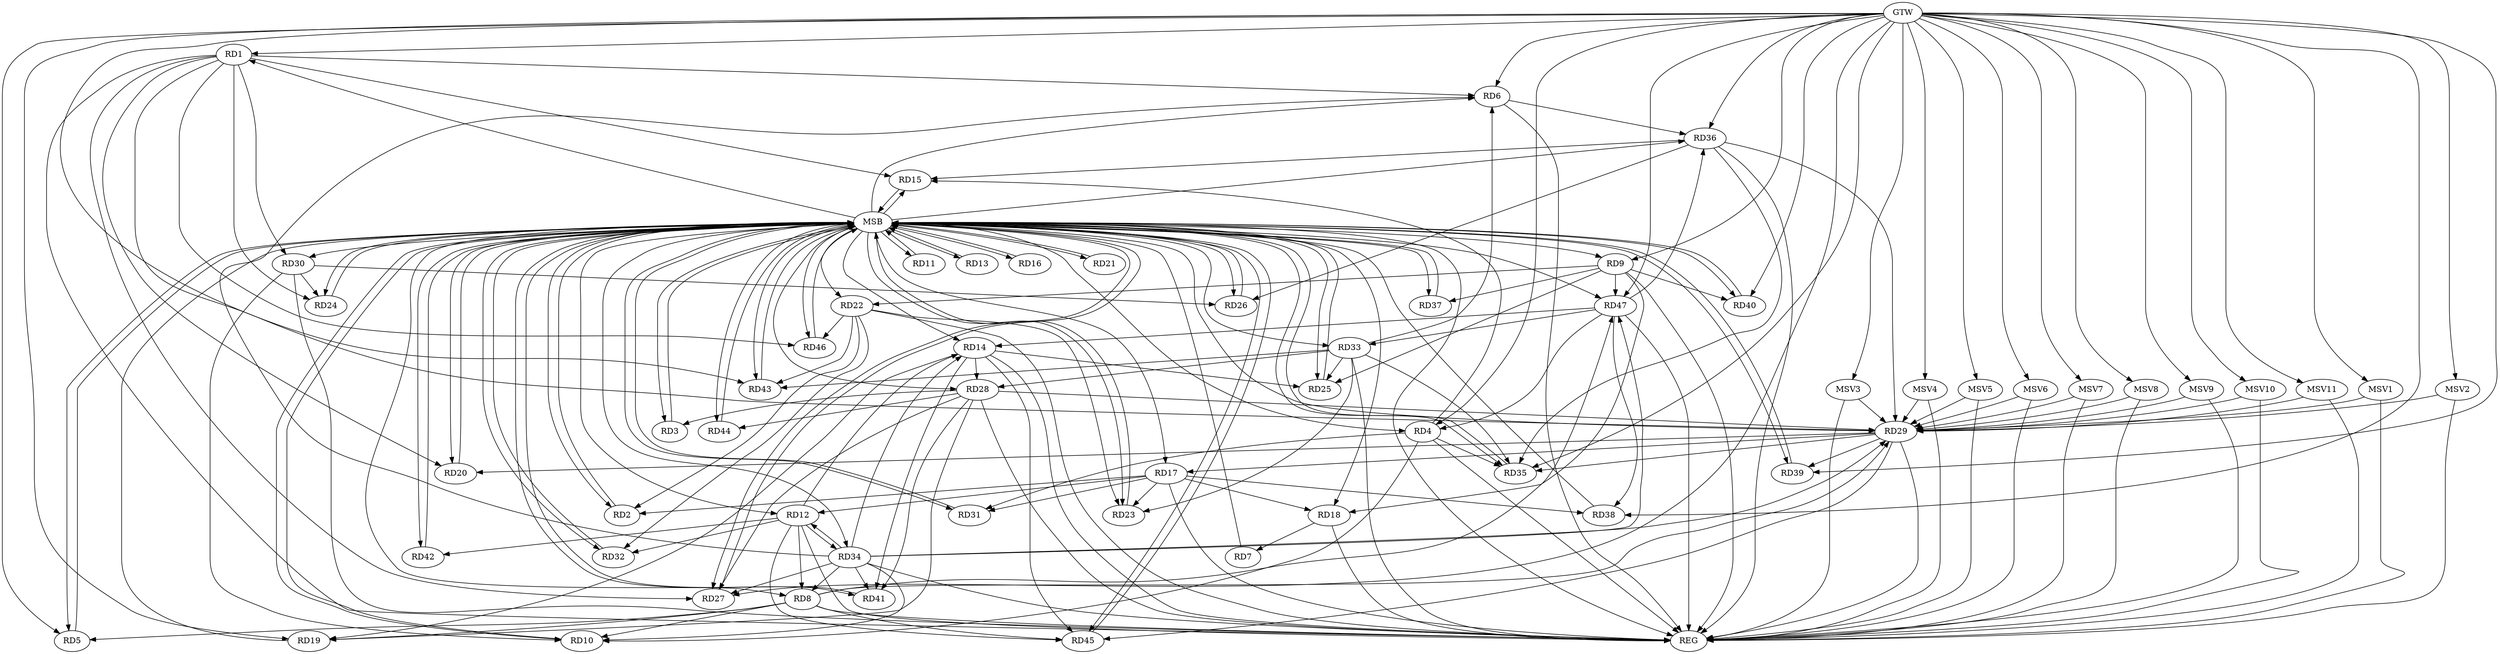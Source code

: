 strict digraph G {
  RD1 [ label="RD1" ];
  RD2 [ label="RD2" ];
  RD3 [ label="RD3" ];
  RD4 [ label="RD4" ];
  RD5 [ label="RD5" ];
  RD6 [ label="RD6" ];
  RD7 [ label="RD7" ];
  RD8 [ label="RD8" ];
  RD9 [ label="RD9" ];
  RD10 [ label="RD10" ];
  RD11 [ label="RD11" ];
  RD12 [ label="RD12" ];
  RD13 [ label="RD13" ];
  RD14 [ label="RD14" ];
  RD15 [ label="RD15" ];
  RD16 [ label="RD16" ];
  RD17 [ label="RD17" ];
  RD18 [ label="RD18" ];
  RD19 [ label="RD19" ];
  RD20 [ label="RD20" ];
  RD21 [ label="RD21" ];
  RD22 [ label="RD22" ];
  RD23 [ label="RD23" ];
  RD24 [ label="RD24" ];
  RD25 [ label="RD25" ];
  RD26 [ label="RD26" ];
  RD27 [ label="RD27" ];
  RD28 [ label="RD28" ];
  RD29 [ label="RD29" ];
  RD30 [ label="RD30" ];
  RD31 [ label="RD31" ];
  RD32 [ label="RD32" ];
  RD33 [ label="RD33" ];
  RD34 [ label="RD34" ];
  RD35 [ label="RD35" ];
  RD36 [ label="RD36" ];
  RD37 [ label="RD37" ];
  RD38 [ label="RD38" ];
  RD39 [ label="RD39" ];
  RD40 [ label="RD40" ];
  RD41 [ label="RD41" ];
  RD42 [ label="RD42" ];
  RD43 [ label="RD43" ];
  RD44 [ label="RD44" ];
  RD45 [ label="RD45" ];
  RD46 [ label="RD46" ];
  RD47 [ label="RD47" ];
  GTW [ label="GTW" ];
  REG [ label="REG" ];
  MSB [ label="MSB" ];
  MSV1 [ label="MSV1" ];
  MSV2 [ label="MSV2" ];
  MSV3 [ label="MSV3" ];
  MSV4 [ label="MSV4" ];
  MSV5 [ label="MSV5" ];
  MSV6 [ label="MSV6" ];
  MSV7 [ label="MSV7" ];
  MSV8 [ label="MSV8" ];
  MSV9 [ label="MSV9" ];
  MSV10 [ label="MSV10" ];
  MSV11 [ label="MSV11" ];
  RD1 -> RD6;
  RD1 -> RD15;
  RD1 -> RD20;
  RD1 -> RD24;
  RD1 -> RD27;
  RD1 -> RD29;
  RD1 -> RD30;
  RD1 -> RD46;
  RD17 -> RD2;
  RD22 -> RD2;
  RD28 -> RD3;
  RD4 -> RD10;
  RD4 -> RD15;
  RD4 -> RD31;
  RD4 -> RD35;
  RD47 -> RD4;
  RD8 -> RD5;
  RD33 -> RD6;
  RD34 -> RD6;
  RD6 -> RD36;
  RD18 -> RD7;
  RD8 -> RD10;
  RD12 -> RD8;
  RD8 -> RD19;
  RD8 -> RD29;
  RD34 -> RD8;
  RD8 -> RD45;
  RD8 -> RD47;
  RD9 -> RD18;
  RD9 -> RD22;
  RD9 -> RD25;
  RD9 -> RD37;
  RD9 -> RD40;
  RD9 -> RD47;
  RD30 -> RD10;
  RD34 -> RD10;
  RD12 -> RD14;
  RD17 -> RD12;
  RD12 -> RD32;
  RD12 -> RD34;
  RD34 -> RD12;
  RD12 -> RD42;
  RD12 -> RD45;
  RD14 -> RD19;
  RD14 -> RD25;
  RD14 -> RD28;
  RD34 -> RD14;
  RD14 -> RD41;
  RD14 -> RD45;
  RD47 -> RD14;
  RD36 -> RD15;
  RD17 -> RD18;
  RD17 -> RD23;
  RD29 -> RD17;
  RD17 -> RD31;
  RD17 -> RD38;
  RD28 -> RD19;
  RD29 -> RD20;
  RD22 -> RD23;
  RD22 -> RD32;
  RD22 -> RD43;
  RD22 -> RD46;
  RD33 -> RD23;
  RD30 -> RD24;
  RD33 -> RD25;
  RD30 -> RD26;
  RD36 -> RD26;
  RD28 -> RD27;
  RD34 -> RD27;
  RD28 -> RD29;
  RD33 -> RD28;
  RD28 -> RD41;
  RD28 -> RD44;
  RD34 -> RD29;
  RD29 -> RD35;
  RD36 -> RD29;
  RD29 -> RD39;
  RD29 -> RD45;
  RD33 -> RD35;
  RD33 -> RD43;
  RD47 -> RD33;
  RD34 -> RD41;
  RD34 -> RD47;
  RD36 -> RD35;
  RD47 -> RD36;
  RD47 -> RD38;
  GTW -> RD5;
  GTW -> RD19;
  GTW -> RD9;
  GTW -> RD4;
  GTW -> RD1;
  GTW -> RD35;
  GTW -> RD43;
  GTW -> RD38;
  GTW -> RD39;
  GTW -> RD36;
  GTW -> RD27;
  GTW -> RD47;
  GTW -> RD40;
  GTW -> RD6;
  RD1 -> REG;
  RD4 -> REG;
  RD6 -> REG;
  RD8 -> REG;
  RD9 -> REG;
  RD12 -> REG;
  RD14 -> REG;
  RD17 -> REG;
  RD18 -> REG;
  RD22 -> REG;
  RD28 -> REG;
  RD29 -> REG;
  RD30 -> REG;
  RD33 -> REG;
  RD34 -> REG;
  RD36 -> REG;
  RD47 -> REG;
  RD2 -> MSB;
  MSB -> RD21;
  MSB -> RD33;
  MSB -> RD43;
  MSB -> REG;
  RD3 -> MSB;
  MSB -> RD18;
  MSB -> RD34;
  MSB -> RD40;
  RD5 -> MSB;
  MSB -> RD39;
  MSB -> RD46;
  RD7 -> MSB;
  MSB -> RD8;
  MSB -> RD10;
  MSB -> RD35;
  RD10 -> MSB;
  MSB -> RD20;
  MSB -> RD29;
  RD11 -> MSB;
  MSB -> RD1;
  MSB -> RD5;
  MSB -> RD6;
  MSB -> RD31;
  RD13 -> MSB;
  MSB -> RD15;
  MSB -> RD22;
  MSB -> RD28;
  MSB -> RD30;
  MSB -> RD37;
  RD15 -> MSB;
  MSB -> RD17;
  MSB -> RD25;
  RD16 -> MSB;
  MSB -> RD14;
  MSB -> RD44;
  RD19 -> MSB;
  MSB -> RD41;
  RD20 -> MSB;
  MSB -> RD24;
  RD21 -> MSB;
  MSB -> RD11;
  MSB -> RD23;
  RD23 -> MSB;
  MSB -> RD32;
  RD24 -> MSB;
  MSB -> RD3;
  MSB -> RD9;
  MSB -> RD47;
  RD25 -> MSB;
  RD26 -> MSB;
  MSB -> RD12;
  MSB -> RD42;
  RD27 -> MSB;
  MSB -> RD16;
  MSB -> RD26;
  RD31 -> MSB;
  MSB -> RD27;
  RD32 -> MSB;
  RD35 -> MSB;
  MSB -> RD4;
  RD37 -> MSB;
  RD38 -> MSB;
  MSB -> RD13;
  RD39 -> MSB;
  RD40 -> MSB;
  MSB -> RD2;
  MSB -> RD36;
  MSB -> RD45;
  RD41 -> MSB;
  RD42 -> MSB;
  RD43 -> MSB;
  RD44 -> MSB;
  RD45 -> MSB;
  RD46 -> MSB;
  MSV1 -> RD29;
  MSV2 -> RD29;
  MSV3 -> RD29;
  MSV4 -> RD29;
  GTW -> MSV1;
  MSV1 -> REG;
  GTW -> MSV2;
  MSV2 -> REG;
  GTW -> MSV3;
  MSV3 -> REG;
  GTW -> MSV4;
  MSV4 -> REG;
  MSV5 -> RD29;
  MSV6 -> RD29;
  MSV7 -> RD29;
  MSV8 -> RD29;
  GTW -> MSV5;
  MSV5 -> REG;
  GTW -> MSV6;
  MSV6 -> REG;
  GTW -> MSV7;
  MSV7 -> REG;
  GTW -> MSV8;
  MSV8 -> REG;
  MSV9 -> RD29;
  MSV10 -> RD29;
  GTW -> MSV9;
  MSV9 -> REG;
  GTW -> MSV10;
  MSV10 -> REG;
  MSV11 -> RD29;
  GTW -> MSV11;
  MSV11 -> REG;
}
